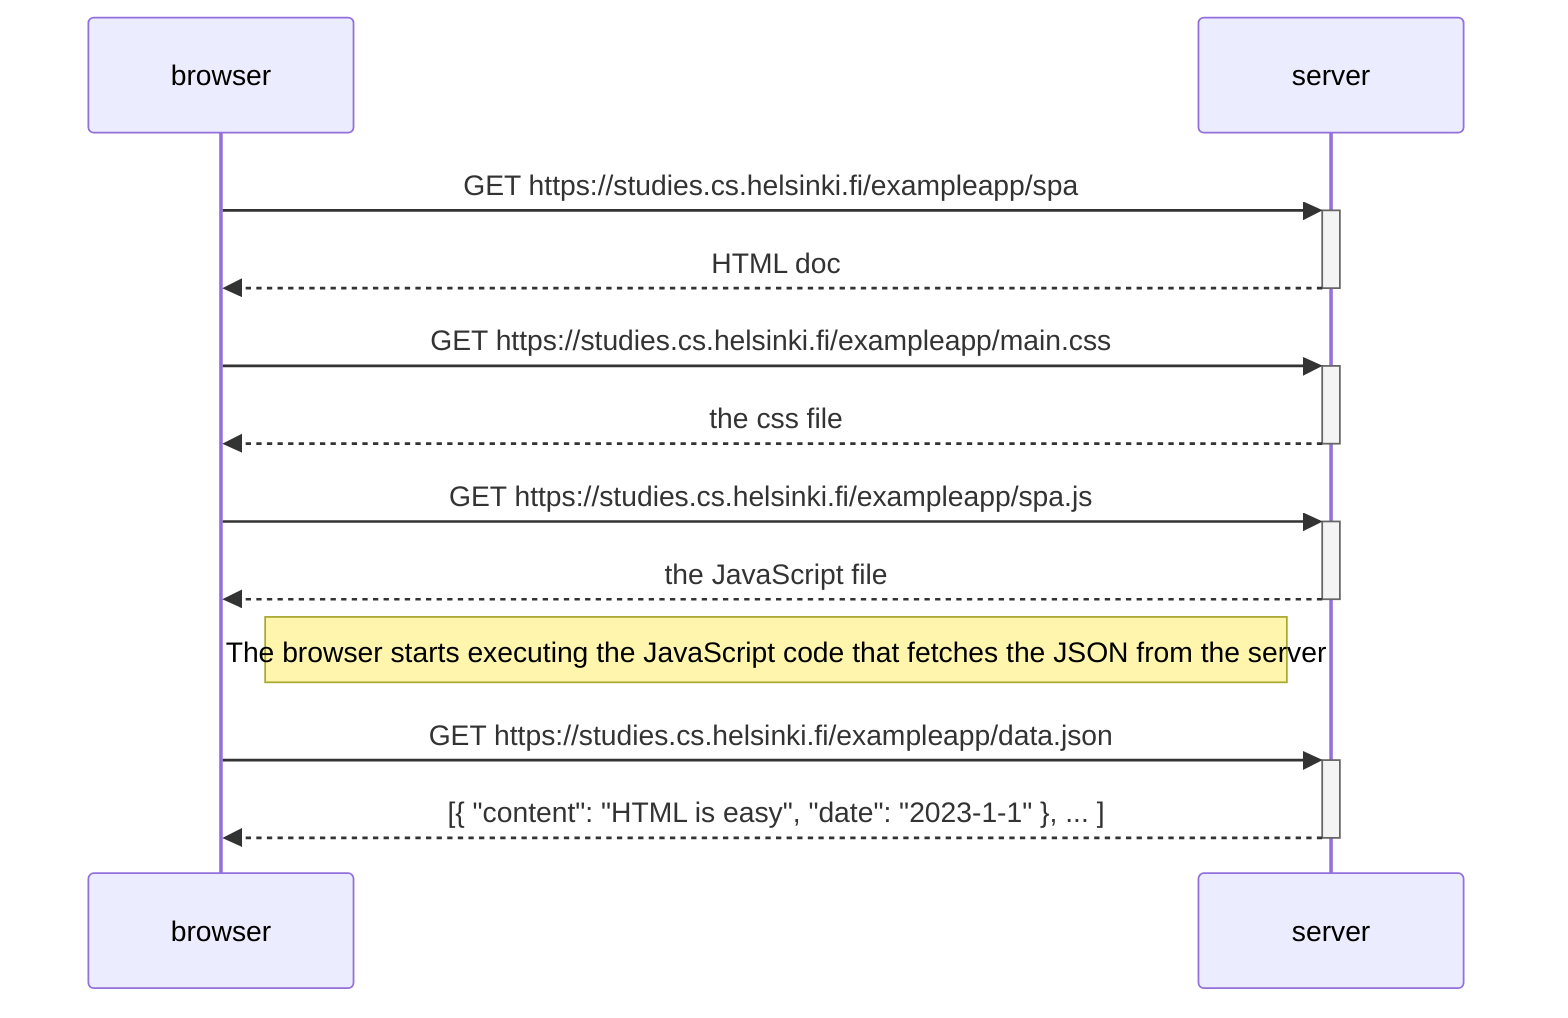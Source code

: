 sequenceDiagram
  participant browser as browser
  participant server as server

  browser ->>+ server: GET https://studies.cs.helsinki.fi/exampleapp/spa
  server -->>- browser: HTML doc
  browser ->>+ server: GET https://studies.cs.helsinki.fi/exampleapp/main.css
  server -->>- browser: the css file
  browser ->>+ server: GET https://studies.cs.helsinki.fi/exampleapp/spa.js
  server -->>- browser: the JavaScript file
  Note right of browser: The browser starts executing the JavaScript code that fetches the JSON from the server
  browser ->>+ server: GET https://studies.cs.helsinki.fi/exampleapp/data.json
  server -->>- browser: [{ "content": "HTML is easy", "date": "2023-1-1" }, ... ]